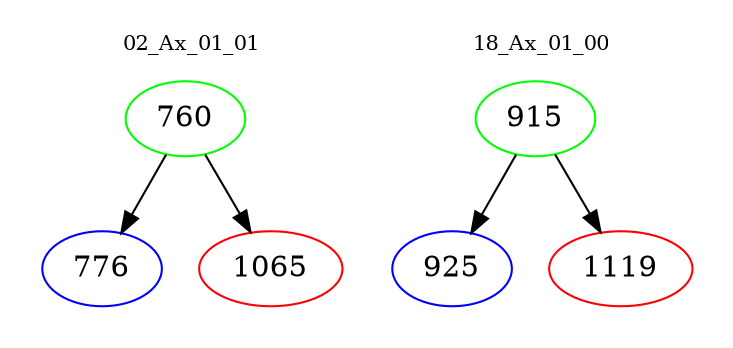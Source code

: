 digraph{
subgraph cluster_0 {
color = white
label = "02_Ax_01_01";
fontsize=10;
T0_760 [label="760", color="green"]
T0_760 -> T0_776 [color="black"]
T0_776 [label="776", color="blue"]
T0_760 -> T0_1065 [color="black"]
T0_1065 [label="1065", color="red"]
}
subgraph cluster_1 {
color = white
label = "18_Ax_01_00";
fontsize=10;
T1_915 [label="915", color="green"]
T1_915 -> T1_925 [color="black"]
T1_925 [label="925", color="blue"]
T1_915 -> T1_1119 [color="black"]
T1_1119 [label="1119", color="red"]
}
}

